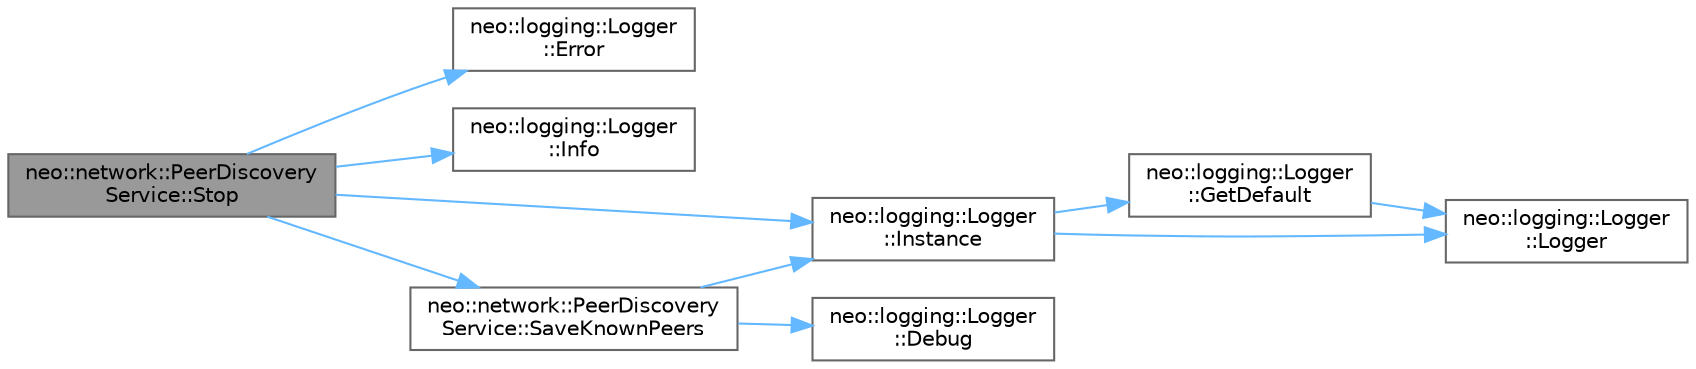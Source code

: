 digraph "neo::network::PeerDiscoveryService::Stop"
{
 // LATEX_PDF_SIZE
  bgcolor="transparent";
  edge [fontname=Helvetica,fontsize=10,labelfontname=Helvetica,labelfontsize=10];
  node [fontname=Helvetica,fontsize=10,shape=box,height=0.2,width=0.4];
  rankdir="LR";
  Node1 [id="Node000001",label="neo::network::PeerDiscovery\lService::Stop",height=0.2,width=0.4,color="gray40", fillcolor="grey60", style="filled", fontcolor="black",tooltip="Stops the peer discovery service."];
  Node1 -> Node2 [id="edge10_Node000001_Node000002",color="steelblue1",style="solid",tooltip=" "];
  Node2 [id="Node000002",label="neo::logging::Logger\l::Error",height=0.2,width=0.4,color="grey40", fillcolor="white", style="filled",URL="$classneo_1_1logging_1_1_logger.html#ab2af17208a339e979fef8368a7ea05cc",tooltip="Log an error message."];
  Node1 -> Node3 [id="edge11_Node000001_Node000003",color="steelblue1",style="solid",tooltip=" "];
  Node3 [id="Node000003",label="neo::logging::Logger\l::Info",height=0.2,width=0.4,color="grey40", fillcolor="white", style="filled",URL="$classneo_1_1logging_1_1_logger.html#a7b9d24c31fd3a110a8abb3d32ab9e800",tooltip="Log an info message."];
  Node1 -> Node4 [id="edge12_Node000001_Node000004",color="steelblue1",style="solid",tooltip=" "];
  Node4 [id="Node000004",label="neo::logging::Logger\l::Instance",height=0.2,width=0.4,color="grey40", fillcolor="white", style="filled",URL="$classneo_1_1logging_1_1_logger.html#ae6d1d8d54985e37831b0f0e66b61be87",tooltip="Get the singleton logger instance (alias for GetDefault)"];
  Node4 -> Node5 [id="edge13_Node000004_Node000005",color="steelblue1",style="solid",tooltip=" "];
  Node5 [id="Node000005",label="neo::logging::Logger\l::GetDefault",height=0.2,width=0.4,color="grey40", fillcolor="white", style="filled",URL="$classneo_1_1logging_1_1_logger.html#abff18ad1faab25601174fa98b85159b9",tooltip="Get the default logger instance."];
  Node5 -> Node6 [id="edge14_Node000005_Node000006",color="steelblue1",style="solid",tooltip=" "];
  Node6 [id="Node000006",label="neo::logging::Logger\l::Logger",height=0.2,width=0.4,color="grey40", fillcolor="white", style="filled",URL="$classneo_1_1logging_1_1_logger.html#a8e3e3c0db70c7a54b526744fc406eb55",tooltip="Constructor."];
  Node4 -> Node6 [id="edge15_Node000004_Node000006",color="steelblue1",style="solid",tooltip=" "];
  Node1 -> Node7 [id="edge16_Node000001_Node000007",color="steelblue1",style="solid",tooltip=" "];
  Node7 [id="Node000007",label="neo::network::PeerDiscovery\lService::SaveKnownPeers",height=0.2,width=0.4,color="grey40", fillcolor="white", style="filled",URL="$classneo_1_1network_1_1_peer_discovery_service.html#af237511cad28bf87dc92a0b2d6ca06e2",tooltip=" "];
  Node7 -> Node8 [id="edge17_Node000007_Node000008",color="steelblue1",style="solid",tooltip=" "];
  Node8 [id="Node000008",label="neo::logging::Logger\l::Debug",height=0.2,width=0.4,color="grey40", fillcolor="white", style="filled",URL="$classneo_1_1logging_1_1_logger.html#a93c1f33b6b290b2e6220e599d0afc9f1",tooltip="Log a debug message."];
  Node7 -> Node4 [id="edge18_Node000007_Node000004",color="steelblue1",style="solid",tooltip=" "];
}
